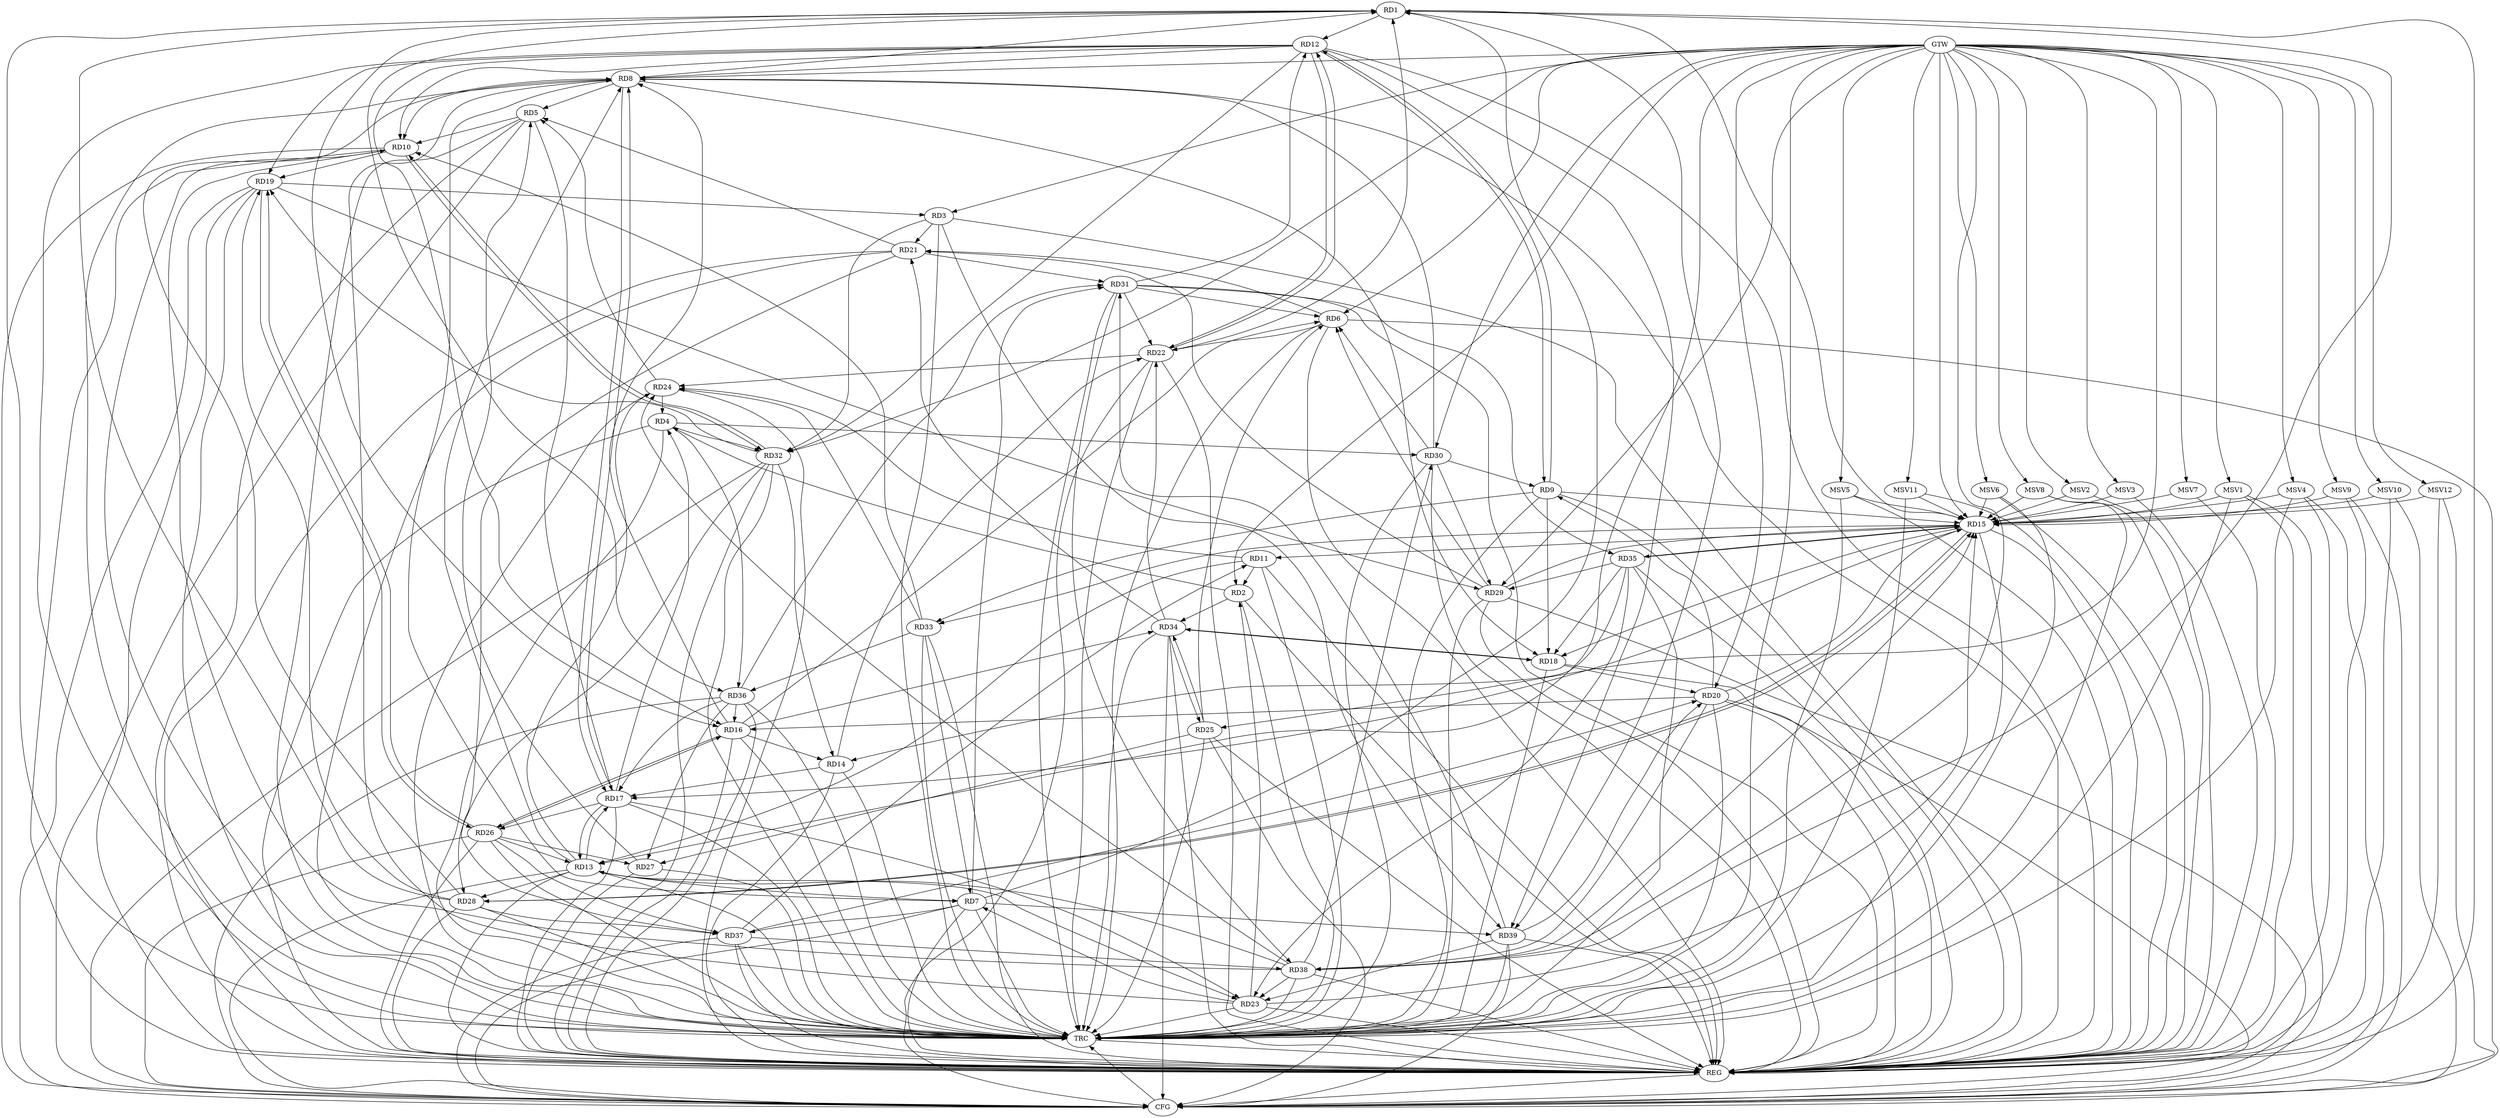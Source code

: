strict digraph G {
  RD1 [ label="RD1" ];
  RD2 [ label="RD2" ];
  RD3 [ label="RD3" ];
  RD4 [ label="RD4" ];
  RD5 [ label="RD5" ];
  RD6 [ label="RD6" ];
  RD7 [ label="RD7" ];
  RD8 [ label="RD8" ];
  RD9 [ label="RD9" ];
  RD10 [ label="RD10" ];
  RD11 [ label="RD11" ];
  RD12 [ label="RD12" ];
  RD13 [ label="RD13" ];
  RD14 [ label="RD14" ];
  RD15 [ label="RD15" ];
  RD16 [ label="RD16" ];
  RD17 [ label="RD17" ];
  RD18 [ label="RD18" ];
  RD19 [ label="RD19" ];
  RD20 [ label="RD20" ];
  RD21 [ label="RD21" ];
  RD22 [ label="RD22" ];
  RD23 [ label="RD23" ];
  RD24 [ label="RD24" ];
  RD25 [ label="RD25" ];
  RD26 [ label="RD26" ];
  RD27 [ label="RD27" ];
  RD28 [ label="RD28" ];
  RD29 [ label="RD29" ];
  RD30 [ label="RD30" ];
  RD31 [ label="RD31" ];
  RD32 [ label="RD32" ];
  RD33 [ label="RD33" ];
  RD34 [ label="RD34" ];
  RD35 [ label="RD35" ];
  RD36 [ label="RD36" ];
  RD37 [ label="RD37" ];
  RD38 [ label="RD38" ];
  RD39 [ label="RD39" ];
  GTW [ label="GTW" ];
  REG [ label="REG" ];
  CFG [ label="CFG" ];
  TRC [ label="TRC" ];
  MSV1 [ label="MSV1" ];
  MSV2 [ label="MSV2" ];
  MSV3 [ label="MSV3" ];
  MSV4 [ label="MSV4" ];
  MSV5 [ label="MSV5" ];
  MSV6 [ label="MSV6" ];
  MSV7 [ label="MSV7" ];
  MSV8 [ label="MSV8" ];
  MSV9 [ label="MSV9" ];
  MSV10 [ label="MSV10" ];
  MSV11 [ label="MSV11" ];
  MSV12 [ label="MSV12" ];
  RD7 -> RD1;
  RD8 -> RD1;
  RD1 -> RD12;
  RD1 -> RD15;
  RD1 -> RD16;
  RD22 -> RD1;
  RD28 -> RD1;
  RD1 -> RD36;
  RD38 -> RD1;
  RD1 -> RD39;
  RD2 -> RD4;
  RD11 -> RD2;
  RD23 -> RD2;
  RD2 -> RD34;
  RD19 -> RD3;
  RD3 -> RD21;
  RD3 -> RD32;
  RD3 -> RD39;
  RD17 -> RD4;
  RD24 -> RD4;
  RD4 -> RD30;
  RD4 -> RD32;
  RD4 -> RD36;
  RD8 -> RD5;
  RD5 -> RD10;
  RD5 -> RD17;
  RD21 -> RD5;
  RD24 -> RD5;
  RD27 -> RD5;
  RD16 -> RD6;
  RD6 -> RD21;
  RD6 -> RD22;
  RD25 -> RD6;
  RD29 -> RD6;
  RD30 -> RD6;
  RD31 -> RD6;
  RD8 -> RD7;
  RD13 -> RD7;
  RD23 -> RD7;
  RD7 -> RD31;
  RD33 -> RD7;
  RD7 -> RD37;
  RD7 -> RD39;
  RD8 -> RD10;
  RD12 -> RD8;
  RD13 -> RD8;
  RD16 -> RD8;
  RD8 -> RD17;
  RD17 -> RD8;
  RD8 -> RD18;
  RD23 -> RD8;
  RD28 -> RD8;
  RD30 -> RD8;
  RD9 -> RD12;
  RD12 -> RD9;
  RD9 -> RD15;
  RD9 -> RD18;
  RD20 -> RD9;
  RD30 -> RD9;
  RD9 -> RD33;
  RD12 -> RD10;
  RD10 -> RD19;
  RD10 -> RD32;
  RD32 -> RD10;
  RD33 -> RD10;
  RD38 -> RD10;
  RD11 -> RD13;
  RD15 -> RD11;
  RD11 -> RD24;
  RD37 -> RD11;
  RD12 -> RD16;
  RD12 -> RD19;
  RD12 -> RD22;
  RD22 -> RD12;
  RD31 -> RD12;
  RD12 -> RD32;
  RD12 -> RD39;
  RD13 -> RD17;
  RD17 -> RD13;
  RD13 -> RD23;
  RD13 -> RD24;
  RD26 -> RD13;
  RD13 -> RD28;
  RD38 -> RD13;
  RD16 -> RD14;
  RD14 -> RD17;
  RD14 -> RD22;
  RD32 -> RD14;
  RD35 -> RD14;
  RD15 -> RD17;
  RD15 -> RD18;
  RD20 -> RD15;
  RD23 -> RD15;
  RD15 -> RD28;
  RD28 -> RD15;
  RD29 -> RD15;
  RD15 -> RD33;
  RD15 -> RD35;
  RD35 -> RD15;
  RD38 -> RD15;
  RD20 -> RD16;
  RD16 -> RD26;
  RD26 -> RD16;
  RD16 -> RD34;
  RD36 -> RD16;
  RD17 -> RD23;
  RD17 -> RD26;
  RD36 -> RD17;
  RD18 -> RD20;
  RD18 -> RD34;
  RD34 -> RD18;
  RD35 -> RD18;
  RD19 -> RD26;
  RD26 -> RD19;
  RD28 -> RD19;
  RD19 -> RD29;
  RD32 -> RD19;
  RD37 -> RD20;
  RD20 -> RD38;
  RD39 -> RD20;
  RD29 -> RD21;
  RD21 -> RD31;
  RD34 -> RD21;
  RD21 -> RD37;
  RD22 -> RD24;
  RD31 -> RD22;
  RD34 -> RD22;
  RD35 -> RD23;
  RD38 -> RD23;
  RD39 -> RD23;
  RD33 -> RD24;
  RD38 -> RD24;
  RD25 -> RD27;
  RD25 -> RD34;
  RD34 -> RD25;
  RD26 -> RD27;
  RD26 -> RD37;
  RD36 -> RD27;
  RD32 -> RD28;
  RD28 -> RD37;
  RD30 -> RD29;
  RD35 -> RD29;
  RD38 -> RD30;
  RD31 -> RD35;
  RD36 -> RD31;
  RD31 -> RD38;
  RD39 -> RD31;
  RD33 -> RD36;
  RD37 -> RD38;
  GTW -> RD32;
  GTW -> RD13;
  GTW -> RD29;
  GTW -> RD6;
  GTW -> RD25;
  GTW -> RD20;
  GTW -> RD2;
  GTW -> RD3;
  GTW -> RD8;
  GTW -> RD38;
  GTW -> RD30;
  GTW -> RD15;
  RD1 -> REG;
  RD2 -> REG;
  RD3 -> REG;
  RD4 -> REG;
  RD5 -> REG;
  RD6 -> REG;
  RD7 -> REG;
  RD8 -> REG;
  RD9 -> REG;
  RD10 -> REG;
  RD11 -> REG;
  RD12 -> REG;
  RD13 -> REG;
  RD14 -> REG;
  RD15 -> REG;
  RD16 -> REG;
  RD17 -> REG;
  RD18 -> REG;
  RD19 -> REG;
  RD20 -> REG;
  RD21 -> REG;
  RD22 -> REG;
  RD23 -> REG;
  RD24 -> REG;
  RD25 -> REG;
  RD26 -> REG;
  RD27 -> REG;
  RD28 -> REG;
  RD29 -> REG;
  RD30 -> REG;
  RD31 -> REG;
  RD32 -> REG;
  RD33 -> REG;
  RD34 -> REG;
  RD35 -> REG;
  RD36 -> REG;
  RD37 -> REG;
  RD38 -> REG;
  RD39 -> REG;
  RD39 -> CFG;
  RD13 -> CFG;
  RD36 -> CFG;
  RD22 -> CFG;
  RD25 -> CFG;
  RD29 -> CFG;
  RD5 -> CFG;
  RD19 -> CFG;
  RD7 -> CFG;
  RD10 -> CFG;
  RD6 -> CFG;
  RD20 -> CFG;
  RD34 -> CFG;
  RD37 -> CFG;
  RD32 -> CFG;
  RD26 -> CFG;
  REG -> CFG;
  RD1 -> TRC;
  RD2 -> TRC;
  RD3 -> TRC;
  RD4 -> TRC;
  RD5 -> TRC;
  RD6 -> TRC;
  RD7 -> TRC;
  RD8 -> TRC;
  RD9 -> TRC;
  RD10 -> TRC;
  RD11 -> TRC;
  RD12 -> TRC;
  RD13 -> TRC;
  RD14 -> TRC;
  RD15 -> TRC;
  RD16 -> TRC;
  RD17 -> TRC;
  RD18 -> TRC;
  RD19 -> TRC;
  RD20 -> TRC;
  RD21 -> TRC;
  RD22 -> TRC;
  RD23 -> TRC;
  RD24 -> TRC;
  RD25 -> TRC;
  RD26 -> TRC;
  RD27 -> TRC;
  RD28 -> TRC;
  RD29 -> TRC;
  RD30 -> TRC;
  RD31 -> TRC;
  RD32 -> TRC;
  RD33 -> TRC;
  RD34 -> TRC;
  RD35 -> TRC;
  RD36 -> TRC;
  RD37 -> TRC;
  RD38 -> TRC;
  RD39 -> TRC;
  GTW -> TRC;
  CFG -> TRC;
  TRC -> REG;
  MSV1 -> RD15;
  MSV2 -> RD15;
  GTW -> MSV1;
  MSV1 -> REG;
  MSV1 -> TRC;
  MSV1 -> CFG;
  GTW -> MSV2;
  MSV2 -> REG;
  MSV3 -> RD15;
  MSV4 -> RD15;
  MSV5 -> RD15;
  GTW -> MSV3;
  MSV3 -> REG;
  GTW -> MSV4;
  MSV4 -> REG;
  MSV4 -> TRC;
  MSV4 -> CFG;
  GTW -> MSV5;
  MSV5 -> REG;
  MSV5 -> TRC;
  MSV6 -> RD15;
  MSV7 -> RD15;
  MSV8 -> RD15;
  GTW -> MSV6;
  MSV6 -> REG;
  MSV6 -> TRC;
  GTW -> MSV7;
  MSV7 -> REG;
  GTW -> MSV8;
  MSV8 -> REG;
  MSV8 -> TRC;
  MSV9 -> RD15;
  GTW -> MSV9;
  MSV9 -> REG;
  MSV9 -> CFG;
  MSV10 -> RD15;
  GTW -> MSV10;
  MSV10 -> REG;
  MSV10 -> CFG;
  MSV11 -> RD15;
  GTW -> MSV11;
  MSV11 -> REG;
  MSV11 -> TRC;
  MSV12 -> RD15;
  GTW -> MSV12;
  MSV12 -> REG;
  MSV12 -> CFG;
}
